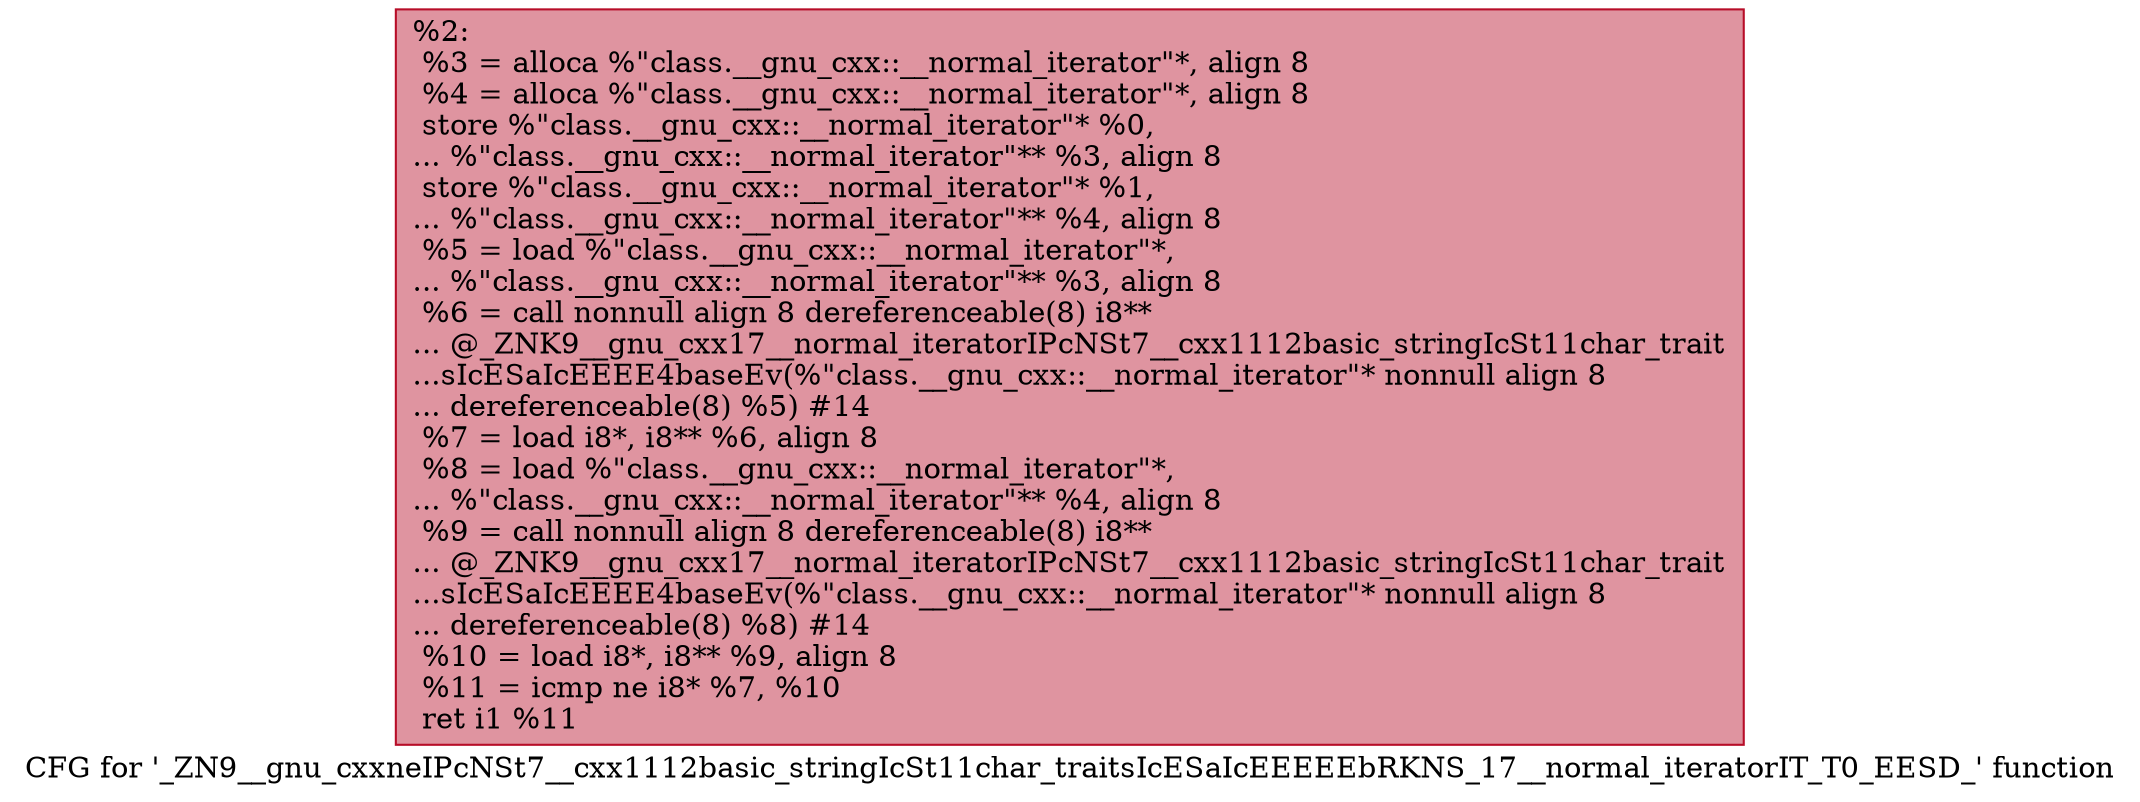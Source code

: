 digraph "CFG for '_ZN9__gnu_cxxneIPcNSt7__cxx1112basic_stringIcSt11char_traitsIcESaIcEEEEEbRKNS_17__normal_iteratorIT_T0_EESD_' function" {
	label="CFG for '_ZN9__gnu_cxxneIPcNSt7__cxx1112basic_stringIcSt11char_traitsIcESaIcEEEEEbRKNS_17__normal_iteratorIT_T0_EESD_' function";

	Node0x55aa9bb6d620 [shape=record,color="#b70d28ff", style=filled, fillcolor="#b70d2870",label="{%2:\l  %3 = alloca %\"class.__gnu_cxx::__normal_iterator\"*, align 8\l  %4 = alloca %\"class.__gnu_cxx::__normal_iterator\"*, align 8\l  store %\"class.__gnu_cxx::__normal_iterator\"* %0,\l... %\"class.__gnu_cxx::__normal_iterator\"** %3, align 8\l  store %\"class.__gnu_cxx::__normal_iterator\"* %1,\l... %\"class.__gnu_cxx::__normal_iterator\"** %4, align 8\l  %5 = load %\"class.__gnu_cxx::__normal_iterator\"*,\l... %\"class.__gnu_cxx::__normal_iterator\"** %3, align 8\l  %6 = call nonnull align 8 dereferenceable(8) i8**\l... @_ZNK9__gnu_cxx17__normal_iteratorIPcNSt7__cxx1112basic_stringIcSt11char_trait\l...sIcESaIcEEEE4baseEv(%\"class.__gnu_cxx::__normal_iterator\"* nonnull align 8\l... dereferenceable(8) %5) #14\l  %7 = load i8*, i8** %6, align 8\l  %8 = load %\"class.__gnu_cxx::__normal_iterator\"*,\l... %\"class.__gnu_cxx::__normal_iterator\"** %4, align 8\l  %9 = call nonnull align 8 dereferenceable(8) i8**\l... @_ZNK9__gnu_cxx17__normal_iteratorIPcNSt7__cxx1112basic_stringIcSt11char_trait\l...sIcESaIcEEEE4baseEv(%\"class.__gnu_cxx::__normal_iterator\"* nonnull align 8\l... dereferenceable(8) %8) #14\l  %10 = load i8*, i8** %9, align 8\l  %11 = icmp ne i8* %7, %10\l  ret i1 %11\l}"];
}
